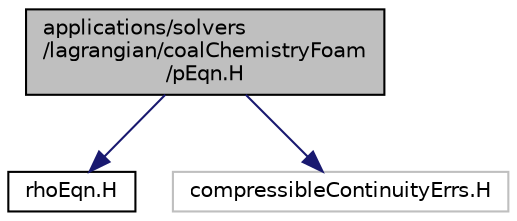 digraph "applications/solvers/lagrangian/coalChemistryFoam/pEqn.H"
{
  bgcolor="transparent";
  edge [fontname="Helvetica",fontsize="10",labelfontname="Helvetica",labelfontsize="10"];
  node [fontname="Helvetica",fontsize="10",shape=record];
  Node1 [label="applications/solvers\l/lagrangian/coalChemistryFoam\l/pEqn.H",height=0.2,width=0.4,color="black", fillcolor="grey75", style="filled", fontcolor="black"];
  Node1 -> Node2 [color="midnightblue",fontsize="10",style="solid",fontname="Helvetica"];
  Node2 [label="rhoEqn.H",height=0.2,width=0.4,color="black",URL="$a05039.html",tooltip="Solve the continuity for density. "];
  Node1 -> Node3 [color="midnightblue",fontsize="10",style="solid",fontname="Helvetica"];
  Node3 [label="compressibleContinuityErrs.H",height=0.2,width=0.4,color="grey75"];
}
